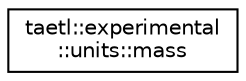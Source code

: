 digraph "Graphical Class Hierarchy"
{
  edge [fontname="Helvetica",fontsize="10",labelfontname="Helvetica",labelfontsize="10"];
  node [fontname="Helvetica",fontsize="10",shape=record];
  rankdir="LR";
  Node0 [label="taetl::experimental\l::units::mass",height=0.2,width=0.4,color="black", fillcolor="white", style="filled",URL="$structtaetl_1_1experimental_1_1units_1_1mass.html"];
}
